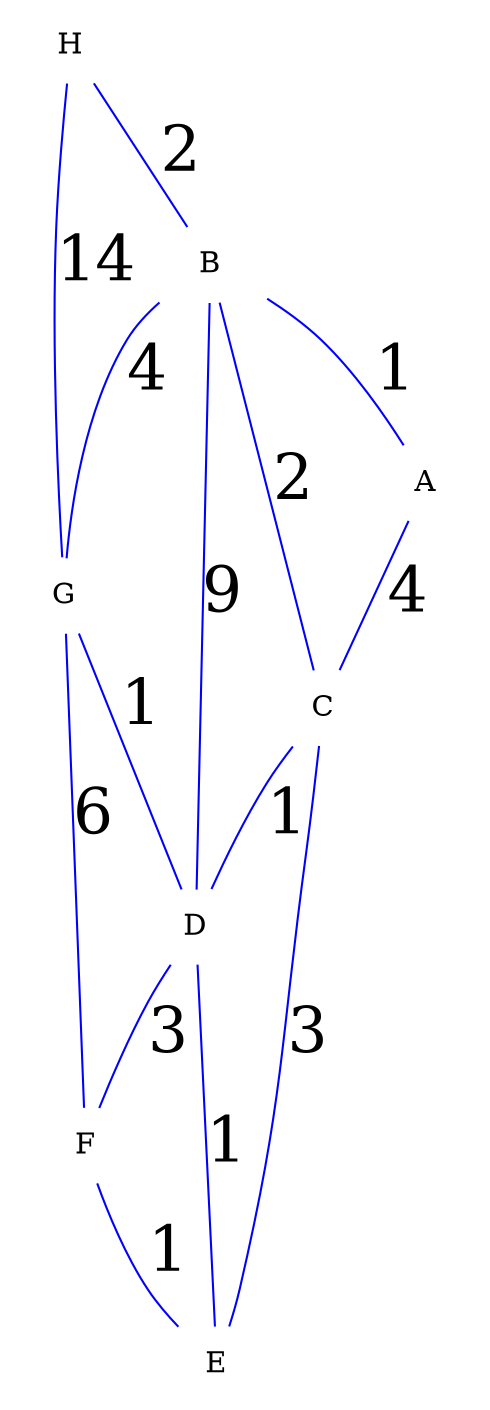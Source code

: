 graph {
node [image="image.png" shape="none"];
edge [fontsize="30pt" color="blue"];
H [pos="3.9,8.3!"];
B [pos="6.9,8!"];
G [pos="1.7,6!"];
D [pos="4,4!"];
C [pos="7.2,4.2!"];
A [pos="10.2,5.5!"];
F [pos="1,2.5!"];
E [pos="4.5,1!"];
H -- B [label="2"];
H -- G [label="14"];
B -- G [label="4"];
B -- D [label="9"];
G -- D [label="1"];
B -- C [label="2"];
B -- A [label="1"];
A -- C [label="4"];
C -- D [label="1"];
C -- E [label="3"];
D -- E [label="1"];
G -- F [label="6"];
D -- F [label="3"];
F -- E [label="1"];
}
